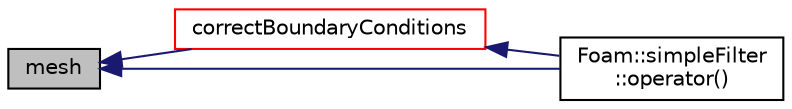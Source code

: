 digraph "mesh"
{
  bgcolor="transparent";
  edge [fontname="Helvetica",fontsize="10",labelfontname="Helvetica",labelfontsize="10"];
  node [fontname="Helvetica",fontsize="10",shape=record];
  rankdir="LR";
  Node1 [label="mesh",height=0.2,width=0.4,color="black", fillcolor="grey75", style="filled", fontcolor="black"];
  Node1 -> Node2 [dir="back",color="midnightblue",fontsize="10",style="solid",fontname="Helvetica"];
  Node2 [label="correctBoundaryConditions",height=0.2,width=0.4,color="red",URL="$a01319.html#ac18a509f3d6ef11a0b0605f01d478fda",tooltip="Temporary function to ensure the coupled boundary conditions of the. "];
  Node2 -> Node3 [dir="back",color="midnightblue",fontsize="10",style="solid",fontname="Helvetica"];
  Node3 [label="Foam::simpleFilter\l::operator()",height=0.2,width=0.4,color="black",URL="$a02378.html#a1049f45be815615edf57f923de15087b"];
  Node1 -> Node3 [dir="back",color="midnightblue",fontsize="10",style="solid",fontname="Helvetica"];
}
